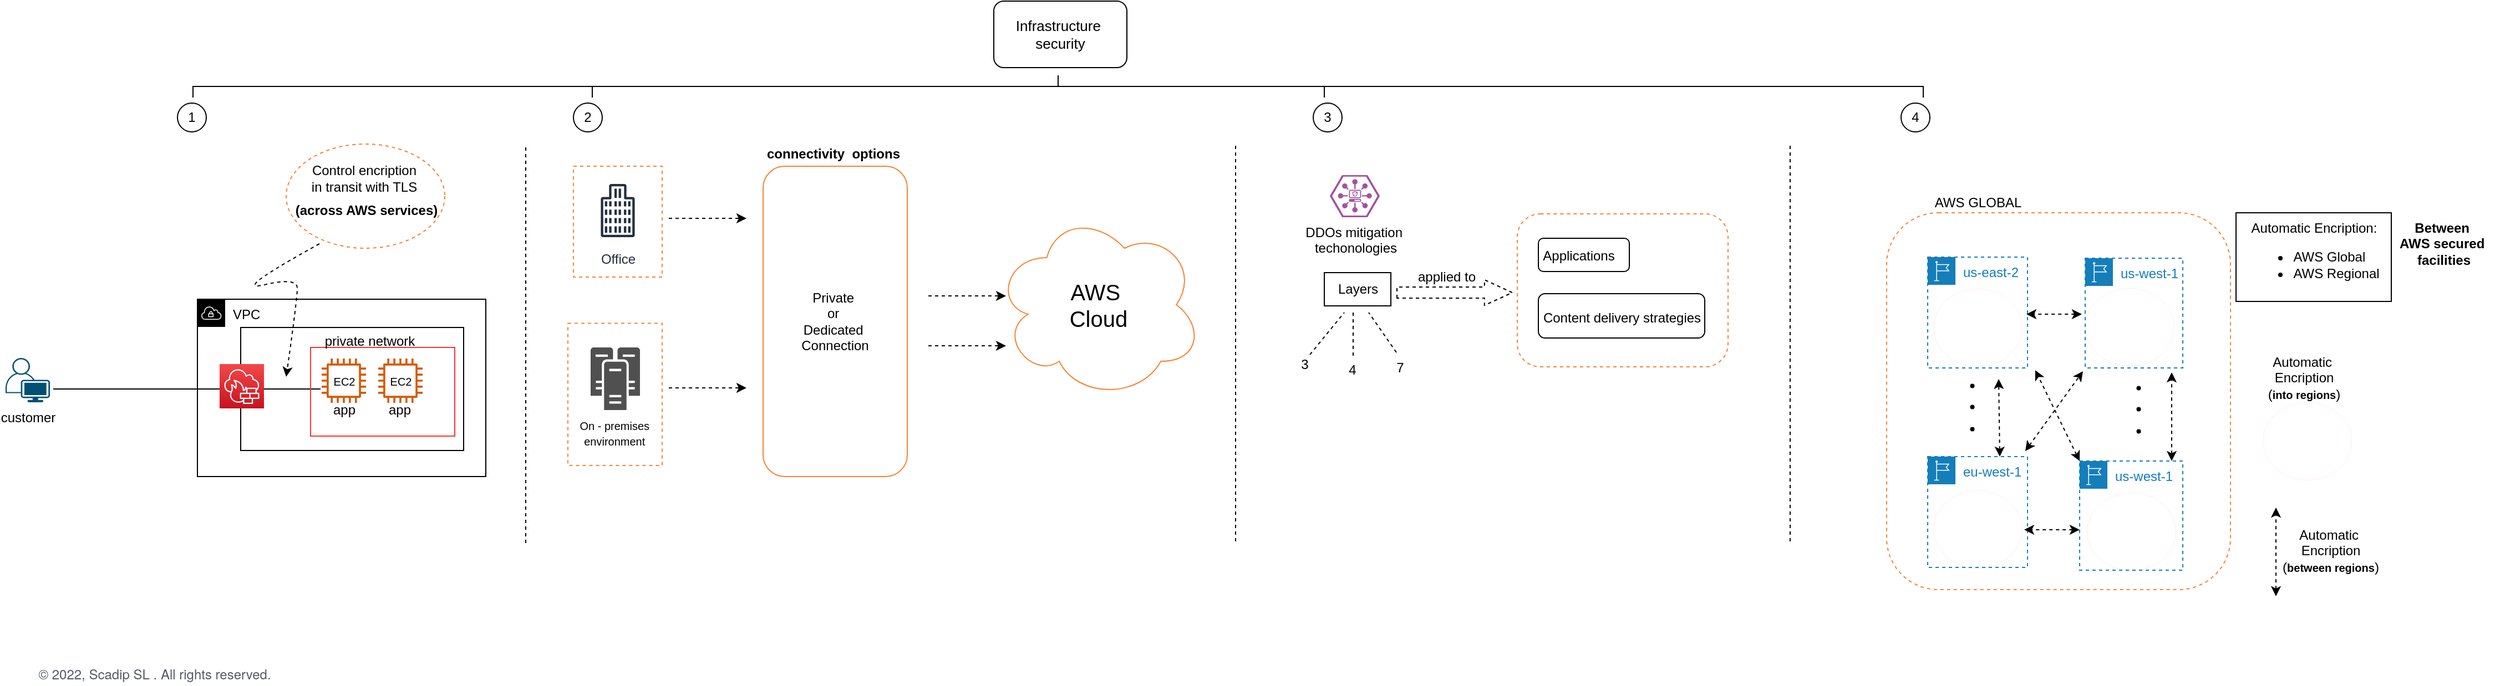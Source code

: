 <mxfile version="20.2.2" type="github">
  <diagram id="qvYg9TJNYh_p_2qdCzhL" name="Page-1">
    <mxGraphModel dx="10399" dy="2225" grid="1" gridSize="10" guides="1" tooltips="1" connect="1" arrows="1" fold="1" page="1" pageScale="1" pageWidth="2336" pageHeight="1654" math="0" shadow="0">
      <root>
        <mxCell id="0" />
        <mxCell id="1" parent="0" />
        <mxCell id="hk6j71dAJvdS6BKl5xrb-116" value="" style="ellipse;whiteSpace=wrap;html=1;dashed=1;fontSize=12;fontColor=#000000;strokeColor=#FF3333;strokeWidth=0;fillColor=none;gradientColor=none;" parent="1" vertex="1">
          <mxGeometry x="-7414" y="-1338" width="80" height="70" as="geometry" />
        </mxCell>
        <mxCell id="hk6j71dAJvdS6BKl5xrb-83" value="" style="rounded=1;whiteSpace=wrap;html=1;dashed=1;fontSize=12;fontColor=#000000;strokeColor=#F58534;fillColor=none;gradientColor=none;" parent="1" vertex="1">
          <mxGeometry x="-7593" y="-1406" width="310" height="340" as="geometry" />
        </mxCell>
        <mxCell id="hk6j71dAJvdS6BKl5xrb-41" value="" style="ellipse;whiteSpace=wrap;html=1;fontSize=12;fontColor=#000000;strokeColor=#F58534;fillColor=none;gradientColor=none;dashed=1;" parent="1" vertex="1">
          <mxGeometry x="-9036" y="-1468" width="143" height="94" as="geometry" />
        </mxCell>
        <mxCell id="hk6j71dAJvdS6BKl5xrb-33" value="" style="endArrow=none;html=1;rounded=0;fontSize=12;fontColor=#000000;entryX=0.171;entryY=-0.129;entryDx=0;entryDy=0;entryPerimeter=0;" parent="1" edge="1">
          <mxGeometry width="50" height="50" relative="1" as="geometry">
            <mxPoint x="-9246" y="-1247" as="sourcePoint" />
            <mxPoint x="-9005" y="-1247" as="targetPoint" />
          </mxGeometry>
        </mxCell>
        <mxCell id="hk6j71dAJvdS6BKl5xrb-3" value="Infrastructure&amp;nbsp;&lt;br style=&quot;font-size: 13px;&quot;&gt;security" style="rounded=1;whiteSpace=wrap;html=1;fontColor=#000000;strokeColor=#000000;fillColor=none;gradientColor=default;fontSize=13;" parent="1" vertex="1">
          <mxGeometry x="-8398" y="-1597" width="120" height="60" as="geometry" />
        </mxCell>
        <mxCell id="hk6j71dAJvdS6BKl5xrb-4" value="&lt;font color=&quot;#000000&quot;&gt;VPC&lt;/font&gt;" style="points=[[0,0],[0.25,0],[0.5,0],[0.75,0],[1,0],[1,0.25],[1,0.5],[1,0.75],[1,1],[0.75,1],[0.5,1],[0.25,1],[0,1],[0,0.75],[0,0.5],[0,0.25]];outlineConnect=0;gradientColor=none;html=1;whiteSpace=wrap;fontSize=12;fontStyle=0;container=1;pointerEvents=0;collapsible=0;recursiveResize=0;shape=mxgraph.aws4.group;grIcon=mxgraph.aws4.group_vpc;strokeColor=#000000;fillColor=none;verticalAlign=top;align=left;spacingLeft=30;fontColor=#AAB7B8;dashed=0;" parent="1" vertex="1">
          <mxGeometry x="-9116" y="-1328" width="260" height="160" as="geometry" />
        </mxCell>
        <mxCell id="hk6j71dAJvdS6BKl5xrb-15" value="" style="rounded=0;whiteSpace=wrap;html=1;fontSize=10;fontColor=#000000;strokeColor=#FF3333;fillColor=none;gradientColor=none;" parent="hk6j71dAJvdS6BKl5xrb-4" vertex="1">
          <mxGeometry x="102" y="43.5" width="130" height="80" as="geometry" />
        </mxCell>
        <mxCell id="hk6j71dAJvdS6BKl5xrb-6" value="" style="rounded=0;whiteSpace=wrap;html=1;fontSize=13;fontColor=#000000;strokeColor=#000000;fillColor=none;gradientColor=default;" parent="hk6j71dAJvdS6BKl5xrb-4" vertex="1">
          <mxGeometry x="39" y="25.5" width="201" height="111" as="geometry" />
        </mxCell>
        <mxCell id="hk6j71dAJvdS6BKl5xrb-5" value="" style="sketch=0;points=[[0,0,0],[0.25,0,0],[0.5,0,0],[0.75,0,0],[1,0,0],[0,1,0],[0.25,1,0],[0.5,1,0],[0.75,1,0],[1,1,0],[0,0.25,0],[0,0.5,0],[0,0.75,0],[1,0.25,0],[1,0.5,0],[1,0.75,0]];outlineConnect=0;fontColor=#232F3E;gradientColor=#F54749;gradientDirection=north;fillColor=#C7131F;strokeColor=#ffffff;dashed=0;verticalLabelPosition=bottom;verticalAlign=top;align=center;html=1;fontSize=12;fontStyle=0;aspect=fixed;shape=mxgraph.aws4.resourceIcon;resIcon=mxgraph.aws4.network_firewall;" parent="hk6j71dAJvdS6BKl5xrb-4" vertex="1">
          <mxGeometry x="20" y="58.5" width="40" height="40" as="geometry" />
        </mxCell>
        <mxCell id="hk6j71dAJvdS6BKl5xrb-14" value="" style="group" parent="hk6j71dAJvdS6BKl5xrb-4" vertex="1" connectable="0">
          <mxGeometry x="163" y="53.5" width="40" height="40" as="geometry" />
        </mxCell>
        <mxCell id="hk6j71dAJvdS6BKl5xrb-8" value="" style="sketch=0;outlineConnect=0;fontColor=#232F3E;gradientColor=none;fillColor=#D45B07;strokeColor=none;dashed=0;verticalLabelPosition=bottom;verticalAlign=top;align=center;html=1;fontSize=12;fontStyle=0;aspect=fixed;pointerEvents=1;shape=mxgraph.aws4.ec2_m1_mac_instance;" parent="hk6j71dAJvdS6BKl5xrb-14" vertex="1">
          <mxGeometry width="40" height="40" as="geometry" />
        </mxCell>
        <mxCell id="hk6j71dAJvdS6BKl5xrb-13" value="" style="rounded=0;whiteSpace=wrap;html=1;fontSize=12;fontColor=#000000;strokeColor=none;fillColor=#FFFFFF;gradientColor=none;" parent="hk6j71dAJvdS6BKl5xrb-14" vertex="1">
          <mxGeometry x="9" y="9" width="22" height="22" as="geometry" />
        </mxCell>
        <mxCell id="hk6j71dAJvdS6BKl5xrb-9" value="&lt;font style=&quot;font-size: 10px;&quot;&gt;EC2&lt;/font&gt;" style="text;html=1;align=center;verticalAlign=middle;resizable=0;points=[];autosize=1;strokeColor=none;fillColor=none;fontSize=12;fontColor=#000000;" parent="hk6j71dAJvdS6BKl5xrb-14" vertex="1">
          <mxGeometry y="5" width="40" height="30" as="geometry" />
        </mxCell>
        <mxCell id="hk6j71dAJvdS6BKl5xrb-18" value="" style="group" parent="hk6j71dAJvdS6BKl5xrb-4" vertex="1" connectable="0">
          <mxGeometry x="112" y="53.5" width="40" height="40" as="geometry" />
        </mxCell>
        <mxCell id="hk6j71dAJvdS6BKl5xrb-19" value="" style="sketch=0;outlineConnect=0;fontColor=#232F3E;gradientColor=none;fillColor=#D45B07;strokeColor=none;dashed=0;verticalLabelPosition=bottom;verticalAlign=top;align=center;html=1;fontSize=12;fontStyle=0;aspect=fixed;pointerEvents=1;shape=mxgraph.aws4.ec2_m1_mac_instance;" parent="hk6j71dAJvdS6BKl5xrb-18" vertex="1">
          <mxGeometry width="40" height="40" as="geometry" />
        </mxCell>
        <mxCell id="hk6j71dAJvdS6BKl5xrb-20" value="" style="rounded=0;whiteSpace=wrap;html=1;fontSize=12;fontColor=#000000;strokeColor=none;fillColor=#FFFFFF;gradientColor=none;" parent="hk6j71dAJvdS6BKl5xrb-18" vertex="1">
          <mxGeometry x="9" y="9" width="22" height="22" as="geometry" />
        </mxCell>
        <mxCell id="hk6j71dAJvdS6BKl5xrb-21" value="&lt;font style=&quot;font-size: 10px;&quot;&gt;EC2&lt;/font&gt;" style="text;html=1;align=center;verticalAlign=middle;resizable=0;points=[];autosize=1;strokeColor=none;fillColor=none;fontSize=12;fontColor=#000000;" parent="hk6j71dAJvdS6BKl5xrb-18" vertex="1">
          <mxGeometry y="5" width="40" height="30" as="geometry" />
        </mxCell>
        <mxCell id="hk6j71dAJvdS6BKl5xrb-22" value="app" style="text;html=1;align=center;verticalAlign=middle;resizable=0;points=[];autosize=1;strokeColor=none;fillColor=none;fontSize=12;fontColor=#000000;" parent="hk6j71dAJvdS6BKl5xrb-4" vertex="1">
          <mxGeometry x="162" y="84.5" width="40" height="30" as="geometry" />
        </mxCell>
        <mxCell id="hk6j71dAJvdS6BKl5xrb-23" value="app" style="text;html=1;align=center;verticalAlign=middle;resizable=0;points=[];autosize=1;strokeColor=none;fillColor=none;fontSize=12;fontColor=#000000;" parent="hk6j71dAJvdS6BKl5xrb-4" vertex="1">
          <mxGeometry x="112" y="84.5" width="40" height="30" as="geometry" />
        </mxCell>
        <mxCell id="hk6j71dAJvdS6BKl5xrb-16" value="&lt;font style=&quot;font-size: 12px;&quot;&gt;private network&lt;/font&gt;" style="text;html=1;align=center;verticalAlign=middle;resizable=0;points=[];autosize=1;strokeColor=none;fillColor=none;fontSize=10;fontColor=#000000;" parent="hk6j71dAJvdS6BKl5xrb-4" vertex="1">
          <mxGeometry x="105" y="22.5" width="100" height="30" as="geometry" />
        </mxCell>
        <mxCell id="hk6j71dAJvdS6BKl5xrb-24" value="customer" style="points=[[0.35,0,0],[0.98,0.51,0],[1,0.71,0],[0.67,1,0],[0,0.795,0],[0,0.65,0]];verticalLabelPosition=bottom;sketch=0;html=1;verticalAlign=top;aspect=fixed;align=center;pointerEvents=1;shape=mxgraph.cisco19.user;fillColor=#005073;strokeColor=none;fontSize=12;fontColor=#000000;" parent="1" vertex="1">
          <mxGeometry x="-9289" y="-1275" width="40" height="40" as="geometry" />
        </mxCell>
        <mxCell id="hk6j71dAJvdS6BKl5xrb-31" value="&lt;b&gt;(across AWS services)&lt;/b&gt;" style="text;html=1;align=center;verticalAlign=middle;resizable=0;points=[];autosize=1;strokeColor=none;fillColor=none;fontSize=12;fontColor=#000000;" parent="1" vertex="1">
          <mxGeometry x="-9039" y="-1423" width="150" height="30" as="geometry" />
        </mxCell>
        <mxCell id="hk6j71dAJvdS6BKl5xrb-32" value="Control encription &lt;br&gt;in transit with TLS" style="text;html=1;align=center;verticalAlign=middle;resizable=0;points=[];autosize=1;strokeColor=none;fillColor=none;fontSize=12;fontColor=#000000;" parent="1" vertex="1">
          <mxGeometry x="-9026" y="-1457" width="120" height="40" as="geometry" />
        </mxCell>
        <mxCell id="hk6j71dAJvdS6BKl5xrb-42" value="" style="curved=1;endArrow=classic;html=1;rounded=0;fontSize=12;fontColor=#000000;dashed=1;" parent="1" edge="1">
          <mxGeometry width="50" height="50" relative="1" as="geometry">
            <mxPoint x="-9006" y="-1378" as="sourcePoint" />
            <mxPoint x="-9036" y="-1258" as="targetPoint" />
            <Array as="points">
              <mxPoint x="-9086" y="-1334" />
              <mxPoint x="-9026" y="-1348" />
              <mxPoint x="-9026" y="-1328" />
            </Array>
          </mxGeometry>
        </mxCell>
        <mxCell id="hk6j71dAJvdS6BKl5xrb-43" value="Office" style="sketch=0;outlineConnect=0;fontColor=#232F3E;gradientColor=none;strokeColor=#232F3E;fillColor=none;dashed=0;verticalLabelPosition=bottom;verticalAlign=top;align=center;html=1;fontSize=12;fontStyle=0;aspect=fixed;shape=mxgraph.aws4.resourceIcon;resIcon=mxgraph.aws4.office_building;" parent="1" vertex="1">
          <mxGeometry x="-8767" y="-1438" width="60" height="60" as="geometry" />
        </mxCell>
        <mxCell id="hk6j71dAJvdS6BKl5xrb-44" value="&lt;font style=&quot;font-size: 10px;&quot;&gt;On - premises&amp;nbsp;&lt;br&gt;environment&amp;nbsp;&lt;/font&gt;" style="sketch=0;pointerEvents=1;shadow=0;dashed=0;html=1;strokeColor=none;fillColor=#505050;labelPosition=center;verticalLabelPosition=bottom;verticalAlign=top;outlineConnect=0;align=center;shape=mxgraph.office.servers.cluster_server;fontSize=12;fontColor=#000000;" parent="1" vertex="1">
          <mxGeometry x="-8761.5" y="-1284.5" width="44.5" height="56.5" as="geometry" />
        </mxCell>
        <mxCell id="hk6j71dAJvdS6BKl5xrb-45" value="" style="rounded=0;whiteSpace=wrap;html=1;dashed=1;fontSize=10;fontColor=#000000;strokeColor=#F58534;fillColor=none;gradientColor=none;" parent="1" vertex="1">
          <mxGeometry x="-8777" y="-1448" width="80" height="100" as="geometry" />
        </mxCell>
        <mxCell id="hk6j71dAJvdS6BKl5xrb-46" value="" style="rounded=0;whiteSpace=wrap;html=1;dashed=1;fontSize=10;fontColor=#000000;strokeColor=#F58534;fillColor=none;gradientColor=none;" parent="1" vertex="1">
          <mxGeometry x="-8782" y="-1306.25" width="85" height="128.25" as="geometry" />
        </mxCell>
        <mxCell id="hk6j71dAJvdS6BKl5xrb-47" value="" style="endArrow=classic;html=1;rounded=0;dashed=1;fontSize=10;fontColor=#000000;" parent="1" edge="1">
          <mxGeometry width="50" height="50" relative="1" as="geometry">
            <mxPoint x="-8691" y="-1401" as="sourcePoint" />
            <mxPoint x="-8621" y="-1401" as="targetPoint" />
          </mxGeometry>
        </mxCell>
        <mxCell id="hk6j71dAJvdS6BKl5xrb-48" value="" style="endArrow=classic;html=1;rounded=0;dashed=1;fontSize=10;fontColor=#000000;" parent="1" edge="1">
          <mxGeometry width="50" height="50" relative="1" as="geometry">
            <mxPoint x="-8691" y="-1248" as="sourcePoint" />
            <mxPoint x="-8621" y="-1248" as="targetPoint" />
          </mxGeometry>
        </mxCell>
        <mxCell id="hk6j71dAJvdS6BKl5xrb-49" value="&lt;font style=&quot;font-size: 12px;&quot;&gt;Private&amp;nbsp;&lt;br&gt;or&amp;nbsp;&lt;br&gt;Dedicated&amp;nbsp;&lt;br&gt;Connection&lt;/font&gt;" style="rounded=1;whiteSpace=wrap;html=1;fontSize=10;fontColor=#000000;strokeColor=#F58534;fillColor=none;gradientColor=none;align=center;" parent="1" vertex="1">
          <mxGeometry x="-8606" y="-1448" width="130" height="280" as="geometry" />
        </mxCell>
        <mxCell id="hk6j71dAJvdS6BKl5xrb-50" value="" style="endArrow=classic;html=1;rounded=0;dashed=1;fontSize=10;fontColor=#000000;" parent="1" edge="1">
          <mxGeometry width="50" height="50" relative="1" as="geometry">
            <mxPoint x="-8457" y="-1331" as="sourcePoint" />
            <mxPoint x="-8387" y="-1331" as="targetPoint" />
          </mxGeometry>
        </mxCell>
        <mxCell id="hk6j71dAJvdS6BKl5xrb-51" value="" style="endArrow=classic;html=1;rounded=0;dashed=1;fontSize=10;fontColor=#000000;" parent="1" edge="1">
          <mxGeometry width="50" height="50" relative="1" as="geometry">
            <mxPoint x="-8457" y="-1286" as="sourcePoint" />
            <mxPoint x="-8387" y="-1286" as="targetPoint" />
          </mxGeometry>
        </mxCell>
        <mxCell id="hk6j71dAJvdS6BKl5xrb-52" value="&lt;font style=&quot;font-size: 20px;&quot;&gt;AWS&amp;nbsp;&lt;br&gt;Cloud&lt;/font&gt;" style="ellipse;shape=cloud;whiteSpace=wrap;html=1;fontSize=12;fontColor=#000000;strokeColor=#F58534;fillColor=none;gradientColor=none;" parent="1" vertex="1">
          <mxGeometry x="-8397" y="-1408" width="187" height="170" as="geometry" />
        </mxCell>
        <mxCell id="hk6j71dAJvdS6BKl5xrb-56" value="DDOs mitigation&amp;nbsp;&lt;br&gt;techonologies" style="verticalLabelPosition=bottom;sketch=0;html=1;fillColor=#A153A0;strokeColor=#ffffff;verticalAlign=top;align=center;points=[[0,0.5,0],[0.125,0.25,0],[0.25,0,0],[0.5,0,0],[0.75,0,0],[0.875,0.25,0],[1,0.5,0],[0.875,0.75,0],[0.75,1,0],[0.5,1,0],[0.125,0.75,0]];pointerEvents=1;shape=mxgraph.cisco_safe.compositeIcon;bgIcon=mxgraph.cisco_safe.design.blank_device;resIcon=mxgraph.cisco_safe.design.ddos_protection_2;fontSize=12;fontColor=#000000;" parent="1" vertex="1">
          <mxGeometry x="-8095" y="-1440" width="45" height="38" as="geometry" />
        </mxCell>
        <mxCell id="hk6j71dAJvdS6BKl5xrb-65" value="Layers" style="text;html=1;align=center;verticalAlign=middle;resizable=0;points=[];autosize=1;strokeColor=default;fillColor=none;fontSize=12;fontColor=#000000;" parent="1" vertex="1">
          <mxGeometry x="-8100" y="-1352" width="60" height="30" as="geometry" />
        </mxCell>
        <mxCell id="hk6j71dAJvdS6BKl5xrb-66" value="" style="endArrow=none;html=1;rounded=0;dashed=1;fontSize=12;fontColor=#000000;" parent="1" edge="1">
          <mxGeometry width="50" height="50" relative="1" as="geometry">
            <mxPoint x="-8113" y="-1278" as="sourcePoint" />
            <mxPoint x="-8082" y="-1316" as="targetPoint" />
          </mxGeometry>
        </mxCell>
        <mxCell id="hk6j71dAJvdS6BKl5xrb-70" value="" style="endArrow=none;html=1;rounded=0;dashed=1;fontSize=12;fontColor=#000000;" parent="1" edge="1">
          <mxGeometry width="50" height="50" relative="1" as="geometry">
            <mxPoint x="-8074" y="-1277" as="sourcePoint" />
            <mxPoint x="-8074" y="-1317" as="targetPoint" />
          </mxGeometry>
        </mxCell>
        <mxCell id="hk6j71dAJvdS6BKl5xrb-71" value="" style="endArrow=none;html=1;rounded=0;dashed=1;fontSize=12;fontColor=#000000;" parent="1" edge="1">
          <mxGeometry width="50" height="50" relative="1" as="geometry">
            <mxPoint x="-8035" y="-1280" as="sourcePoint" />
            <mxPoint x="-8060" y="-1316" as="targetPoint" />
          </mxGeometry>
        </mxCell>
        <mxCell id="hk6j71dAJvdS6BKl5xrb-72" value="3" style="text;html=1;align=center;verticalAlign=middle;resizable=0;points=[];autosize=1;strokeColor=none;fillColor=none;fontSize=12;fontColor=#000000;" parent="1" vertex="1">
          <mxGeometry x="-8133" y="-1284" width="30" height="30" as="geometry" />
        </mxCell>
        <mxCell id="hk6j71dAJvdS6BKl5xrb-73" value="4" style="text;html=1;align=center;verticalAlign=middle;resizable=0;points=[];autosize=1;strokeColor=none;fillColor=none;fontSize=12;fontColor=#000000;" parent="1" vertex="1">
          <mxGeometry x="-8090" y="-1279" width="30" height="30" as="geometry" />
        </mxCell>
        <mxCell id="hk6j71dAJvdS6BKl5xrb-74" value="7" style="text;html=1;align=center;verticalAlign=middle;resizable=0;points=[];autosize=1;strokeColor=none;fillColor=none;fontSize=12;fontColor=#000000;" parent="1" vertex="1">
          <mxGeometry x="-8047" y="-1281" width="30" height="30" as="geometry" />
        </mxCell>
        <mxCell id="hk6j71dAJvdS6BKl5xrb-75" value="" style="shape=flexArrow;endArrow=classic;html=1;rounded=0;dashed=1;fontSize=12;fontColor=#000000;endWidth=12;endSize=8.03;" parent="1" edge="1">
          <mxGeometry width="50" height="50" relative="1" as="geometry">
            <mxPoint x="-8035" y="-1334" as="sourcePoint" />
            <mxPoint x="-7930" y="-1334" as="targetPoint" />
          </mxGeometry>
        </mxCell>
        <mxCell id="hk6j71dAJvdS6BKl5xrb-76" value="applied to" style="text;html=1;align=center;verticalAlign=middle;resizable=0;points=[];autosize=1;strokeColor=none;fillColor=none;fontSize=12;fontColor=#000000;" parent="1" vertex="1">
          <mxGeometry x="-8030" y="-1363" width="80" height="30" as="geometry" />
        </mxCell>
        <mxCell id="hk6j71dAJvdS6BKl5xrb-77" value="Applications" style="text;html=1;align=center;verticalAlign=middle;resizable=0;points=[];autosize=1;strokeColor=none;fillColor=none;fontSize=12;fontColor=#000000;" parent="1" vertex="1">
          <mxGeometry x="-7916" y="-1382" width="90" height="30" as="geometry" />
        </mxCell>
        <mxCell id="hk6j71dAJvdS6BKl5xrb-78" value="Content delivery strategies" style="text;html=1;align=center;verticalAlign=middle;resizable=0;points=[];autosize=1;strokeColor=none;fillColor=none;fontSize=12;fontColor=#000000;" parent="1" vertex="1">
          <mxGeometry x="-7917" y="-1326" width="170" height="30" as="geometry" />
        </mxCell>
        <mxCell id="hk6j71dAJvdS6BKl5xrb-79" value="" style="rounded=1;whiteSpace=wrap;html=1;fontSize=12;fontColor=#000000;strokeColor=default;fillColor=none;gradientColor=none;" parent="1" vertex="1">
          <mxGeometry x="-7907" y="-1333" width="150" height="40" as="geometry" />
        </mxCell>
        <mxCell id="hk6j71dAJvdS6BKl5xrb-80" value="" style="rounded=1;whiteSpace=wrap;html=1;fontSize=12;fontColor=#000000;strokeColor=default;fillColor=none;gradientColor=none;" parent="1" vertex="1">
          <mxGeometry x="-7907" y="-1383" width="82" height="30" as="geometry" />
        </mxCell>
        <mxCell id="hk6j71dAJvdS6BKl5xrb-81" value="" style="rounded=1;whiteSpace=wrap;html=1;fontSize=12;fontColor=#000000;strokeColor=#F58534;fillColor=none;gradientColor=none;dashed=1;" parent="1" vertex="1">
          <mxGeometry x="-7926" y="-1405" width="190" height="138" as="geometry" />
        </mxCell>
        <mxCell id="hk6j71dAJvdS6BKl5xrb-84" value="&lt;b&gt;connectivity&amp;nbsp; options&lt;/b&gt;" style="text;html=1;align=center;verticalAlign=middle;resizable=0;points=[];autosize=1;strokeColor=none;fillColor=none;fontSize=12;fontColor=#000000;" parent="1" vertex="1">
          <mxGeometry x="-8613" y="-1474" width="140" height="30" as="geometry" />
        </mxCell>
        <mxCell id="hk6j71dAJvdS6BKl5xrb-85" value="AWS GLOBAL" style="text;html=1;align=center;verticalAlign=middle;resizable=0;points=[];autosize=1;strokeColor=none;fillColor=none;fontSize=12;fontColor=#000000;" parent="1" vertex="1">
          <mxGeometry x="-7561" y="-1430" width="100" height="30" as="geometry" />
        </mxCell>
        <mxCell id="hk6j71dAJvdS6BKl5xrb-86" value="us-east-2" style="points=[[0,0],[0.25,0],[0.5,0],[0.75,0],[1,0],[1,0.25],[1,0.5],[1,0.75],[1,1],[0.75,1],[0.5,1],[0.25,1],[0,1],[0,0.75],[0,0.5],[0,0.25]];outlineConnect=0;gradientColor=none;html=1;whiteSpace=wrap;fontSize=12;fontStyle=0;container=1;pointerEvents=0;collapsible=0;recursiveResize=0;shape=mxgraph.aws4.group;grIcon=mxgraph.aws4.group_region;strokeColor=#147EBA;fillColor=none;verticalAlign=top;align=left;spacingLeft=30;fontColor=#147EBA;dashed=1;" parent="1" vertex="1">
          <mxGeometry x="-7556" y="-1366" width="90" height="100" as="geometry" />
        </mxCell>
        <mxCell id="hk6j71dAJvdS6BKl5xrb-117" value="" style="ellipse;whiteSpace=wrap;html=1;dashed=1;fontSize=12;fontColor=#000000;strokeColor=#FF3333;strokeWidth=0;fillColor=none;gradientColor=none;" parent="hk6j71dAJvdS6BKl5xrb-86" vertex="1">
          <mxGeometry x="5" y="28.5" width="80" height="70" as="geometry" />
        </mxCell>
        <mxCell id="hk6j71dAJvdS6BKl5xrb-87" value="us-west-1" style="points=[[0,0],[0.25,0],[0.5,0],[0.75,0],[1,0],[1,0.25],[1,0.5],[1,0.75],[1,1],[0.75,1],[0.5,1],[0.25,1],[0,1],[0,0.75],[0,0.5],[0,0.25]];outlineConnect=0;gradientColor=none;html=1;whiteSpace=wrap;fontSize=12;fontStyle=0;container=1;pointerEvents=0;collapsible=0;recursiveResize=0;shape=mxgraph.aws4.group;grIcon=mxgraph.aws4.group_region;strokeColor=#147EBA;fillColor=none;verticalAlign=top;align=left;spacingLeft=30;fontColor=#147EBA;dashed=1;" parent="1" vertex="1">
          <mxGeometry x="-7414" y="-1365" width="88" height="99" as="geometry" />
        </mxCell>
        <mxCell id="hk6j71dAJvdS6BKl5xrb-88" value="eu-west-1" style="points=[[0,0],[0.25,0],[0.5,0],[0.75,0],[1,0],[1,0.25],[1,0.5],[1,0.75],[1,1],[0.75,1],[0.5,1],[0.25,1],[0,1],[0,0.75],[0,0.5],[0,0.25]];outlineConnect=0;gradientColor=none;html=1;whiteSpace=wrap;fontSize=12;fontStyle=0;container=1;pointerEvents=0;collapsible=0;recursiveResize=0;shape=mxgraph.aws4.group;grIcon=mxgraph.aws4.group_region;strokeColor=#147EBA;fillColor=none;verticalAlign=top;align=left;spacingLeft=30;fontColor=#147EBA;dashed=1;" parent="1" vertex="1">
          <mxGeometry x="-7556" y="-1186" width="90" height="100" as="geometry" />
        </mxCell>
        <mxCell id="hk6j71dAJvdS6BKl5xrb-89" value="us-west-1" style="points=[[0,0],[0.25,0],[0.5,0],[0.75,0],[1,0],[1,0.25],[1,0.5],[1,0.75],[1,1],[0.75,1],[0.5,1],[0.25,1],[0,1],[0,0.75],[0,0.5],[0,0.25]];outlineConnect=0;gradientColor=none;html=1;whiteSpace=wrap;fontSize=12;fontStyle=0;container=1;pointerEvents=0;collapsible=0;recursiveResize=0;shape=mxgraph.aws4.group;grIcon=mxgraph.aws4.group_region;strokeColor=#147EBA;fillColor=none;verticalAlign=top;align=left;spacingLeft=30;fontColor=#147EBA;dashed=1;" parent="1" vertex="1">
          <mxGeometry x="-7419" y="-1182" width="93" height="98.5" as="geometry" />
        </mxCell>
        <mxCell id="hk6j71dAJvdS6BKl5xrb-105" value="" style="shape=image;html=1;verticalAlign=top;verticalLabelPosition=bottom;labelBackgroundColor=#ffffff;imageAspect=0;aspect=fixed;image=https://cdn4.iconfinder.com/data/icons/essential-app-1/16/share-link-connection-network-128.png;dashed=1;fontSize=12;fontColor=#000000;strokeColor=#000000;strokeWidth=0;fillColor=none;gradientColor=none;" parent="hk6j71dAJvdS6BKl5xrb-89" vertex="1">
          <mxGeometry x="22" y="37" width="19" height="19" as="geometry" />
        </mxCell>
        <mxCell id="hk6j71dAJvdS6BKl5xrb-106" value="" style="shape=image;html=1;verticalAlign=top;verticalLabelPosition=bottom;labelBackgroundColor=#ffffff;imageAspect=0;aspect=fixed;image=https://cdn4.iconfinder.com/data/icons/essential-app-1/16/share-link-connection-network-128.png;dashed=1;fontSize=12;fontColor=#000000;strokeColor=#000000;strokeWidth=0;fillColor=none;gradientColor=none;" parent="hk6j71dAJvdS6BKl5xrb-89" vertex="1">
          <mxGeometry x="57" y="54" width="19" height="19" as="geometry" />
        </mxCell>
        <mxCell id="hk6j71dAJvdS6BKl5xrb-107" value="" style="shape=image;html=1;verticalAlign=top;verticalLabelPosition=bottom;labelBackgroundColor=#ffffff;imageAspect=0;aspect=fixed;image=https://cdn4.iconfinder.com/data/icons/essential-app-1/16/share-link-connection-network-128.png;dashed=1;fontSize=12;fontColor=#000000;strokeColor=#000000;strokeWidth=0;fillColor=none;gradientColor=none;" parent="hk6j71dAJvdS6BKl5xrb-89" vertex="1">
          <mxGeometry x="24" y="69" width="19" height="19" as="geometry" />
        </mxCell>
        <mxCell id="hk6j71dAJvdS6BKl5xrb-115" value="" style="ellipse;whiteSpace=wrap;html=1;dashed=1;fontSize=12;fontColor=#000000;strokeColor=#FF3333;strokeWidth=0;fillColor=none;gradientColor=none;" parent="hk6j71dAJvdS6BKl5xrb-89" vertex="1">
          <mxGeometry x="6.5" y="28.5" width="80" height="70" as="geometry" />
        </mxCell>
        <mxCell id="hk6j71dAJvdS6BKl5xrb-90" value="" style="shape=waypoint;sketch=0;fillStyle=solid;size=6;pointerEvents=1;points=[];fillColor=none;resizable=0;rotatable=0;perimeter=centerPerimeter;snapToPoint=1;dashed=1;fontSize=12;fontColor=#000000;strokeColor=#000000;strokeWidth=0;" parent="1" vertex="1">
          <mxGeometry x="-7536" y="-1270" width="40" height="40" as="geometry" />
        </mxCell>
        <mxCell id="hk6j71dAJvdS6BKl5xrb-91" value="" style="shape=waypoint;sketch=0;fillStyle=solid;size=6;pointerEvents=1;points=[];fillColor=none;resizable=0;rotatable=0;perimeter=centerPerimeter;snapToPoint=1;dashed=1;fontSize=12;fontColor=#000000;strokeColor=#000000;strokeWidth=0;" parent="1" vertex="1">
          <mxGeometry x="-7536" y="-1231" width="40" height="40" as="geometry" />
        </mxCell>
        <mxCell id="hk6j71dAJvdS6BKl5xrb-92" value="" style="shape=waypoint;sketch=0;fillStyle=solid;size=6;pointerEvents=1;points=[];fillColor=none;resizable=0;rotatable=0;perimeter=centerPerimeter;snapToPoint=1;dashed=1;fontSize=12;fontColor=#000000;strokeColor=#000000;strokeWidth=0;" parent="1" vertex="1">
          <mxGeometry x="-7536" y="-1251" width="40" height="40" as="geometry" />
        </mxCell>
        <mxCell id="hk6j71dAJvdS6BKl5xrb-93" value="" style="shape=waypoint;sketch=0;fillStyle=solid;size=6;pointerEvents=1;points=[];fillColor=none;resizable=0;rotatable=0;perimeter=centerPerimeter;snapToPoint=1;dashed=1;fontSize=12;fontColor=#000000;strokeColor=#000000;strokeWidth=0;" parent="1" vertex="1">
          <mxGeometry x="-7386" y="-1268" width="40" height="40" as="geometry" />
        </mxCell>
        <mxCell id="hk6j71dAJvdS6BKl5xrb-94" value="" style="shape=waypoint;sketch=0;fillStyle=solid;size=6;pointerEvents=1;points=[];fillColor=none;resizable=0;rotatable=0;perimeter=centerPerimeter;snapToPoint=1;dashed=1;fontSize=12;fontColor=#000000;strokeColor=#000000;strokeWidth=0;" parent="1" vertex="1">
          <mxGeometry x="-7386" y="-1229" width="40" height="40" as="geometry" />
        </mxCell>
        <mxCell id="hk6j71dAJvdS6BKl5xrb-95" value="" style="shape=waypoint;sketch=0;fillStyle=solid;size=6;pointerEvents=1;points=[];fillColor=none;resizable=0;rotatable=0;perimeter=centerPerimeter;snapToPoint=1;dashed=1;fontSize=12;fontColor=#000000;strokeColor=#000000;strokeWidth=0;" parent="1" vertex="1">
          <mxGeometry x="-7386" y="-1249" width="40" height="40" as="geometry" />
        </mxCell>
        <mxCell id="hk6j71dAJvdS6BKl5xrb-96" value="" style="shape=image;html=1;verticalAlign=top;verticalLabelPosition=bottom;labelBackgroundColor=#ffffff;imageAspect=0;aspect=fixed;image=https://cdn4.iconfinder.com/data/icons/essential-app-1/16/share-link-connection-network-128.png;dashed=1;fontSize=12;fontColor=#000000;strokeColor=#000000;strokeWidth=0;fillColor=none;gradientColor=none;" parent="1" vertex="1">
          <mxGeometry x="-7536" y="-1331.5" width="19" height="19" as="geometry" />
        </mxCell>
        <mxCell id="hk6j71dAJvdS6BKl5xrb-97" value="" style="shape=image;html=1;verticalAlign=top;verticalLabelPosition=bottom;labelBackgroundColor=#ffffff;imageAspect=0;aspect=fixed;image=https://cdn4.iconfinder.com/data/icons/essential-app-1/16/share-link-connection-network-128.png;dashed=1;fontSize=12;fontColor=#000000;strokeColor=#000000;strokeWidth=0;fillColor=none;gradientColor=none;" parent="1" vertex="1">
          <mxGeometry x="-7501" y="-1314.5" width="19" height="19" as="geometry" />
        </mxCell>
        <mxCell id="hk6j71dAJvdS6BKl5xrb-98" value="" style="shape=image;html=1;verticalAlign=top;verticalLabelPosition=bottom;labelBackgroundColor=#ffffff;imageAspect=0;aspect=fixed;image=https://cdn4.iconfinder.com/data/icons/essential-app-1/16/share-link-connection-network-128.png;dashed=1;fontSize=12;fontColor=#000000;strokeColor=#000000;strokeWidth=0;fillColor=none;gradientColor=none;" parent="1" vertex="1">
          <mxGeometry x="-7534" y="-1299.5" width="19" height="19" as="geometry" />
        </mxCell>
        <mxCell id="hk6j71dAJvdS6BKl5xrb-99" value="" style="shape=image;html=1;verticalAlign=top;verticalLabelPosition=bottom;labelBackgroundColor=#ffffff;imageAspect=0;aspect=fixed;image=https://cdn4.iconfinder.com/data/icons/essential-app-1/16/share-link-connection-network-128.png;dashed=1;fontSize=12;fontColor=#000000;strokeColor=#000000;strokeWidth=0;fillColor=none;gradientColor=none;" parent="1" vertex="1">
          <mxGeometry x="-7400" y="-1331.5" width="19" height="19" as="geometry" />
        </mxCell>
        <mxCell id="hk6j71dAJvdS6BKl5xrb-100" value="" style="shape=image;html=1;verticalAlign=top;verticalLabelPosition=bottom;labelBackgroundColor=#ffffff;imageAspect=0;aspect=fixed;image=https://cdn4.iconfinder.com/data/icons/essential-app-1/16/share-link-connection-network-128.png;dashed=1;fontSize=12;fontColor=#000000;strokeColor=#000000;strokeWidth=0;fillColor=none;gradientColor=none;" parent="1" vertex="1">
          <mxGeometry x="-7365" y="-1314.5" width="19" height="19" as="geometry" />
        </mxCell>
        <mxCell id="hk6j71dAJvdS6BKl5xrb-101" value="" style="shape=image;html=1;verticalAlign=top;verticalLabelPosition=bottom;labelBackgroundColor=#ffffff;imageAspect=0;aspect=fixed;image=https://cdn4.iconfinder.com/data/icons/essential-app-1/16/share-link-connection-network-128.png;dashed=1;fontSize=12;fontColor=#000000;strokeColor=#000000;strokeWidth=0;fillColor=none;gradientColor=none;" parent="1" vertex="1">
          <mxGeometry x="-7398" y="-1299.5" width="19" height="19" as="geometry" />
        </mxCell>
        <mxCell id="hk6j71dAJvdS6BKl5xrb-102" value="" style="shape=image;html=1;verticalAlign=top;verticalLabelPosition=bottom;labelBackgroundColor=#ffffff;imageAspect=0;aspect=fixed;image=https://cdn4.iconfinder.com/data/icons/essential-app-1/16/share-link-connection-network-128.png;dashed=1;fontSize=12;fontColor=#000000;strokeColor=#000000;strokeWidth=0;fillColor=none;gradientColor=none;" parent="1" vertex="1">
          <mxGeometry x="-7534" y="-1146" width="19" height="19" as="geometry" />
        </mxCell>
        <mxCell id="hk6j71dAJvdS6BKl5xrb-103" value="" style="shape=image;html=1;verticalAlign=top;verticalLabelPosition=bottom;labelBackgroundColor=#ffffff;imageAspect=0;aspect=fixed;image=https://cdn4.iconfinder.com/data/icons/essential-app-1/16/share-link-connection-network-128.png;dashed=1;fontSize=12;fontColor=#000000;strokeColor=#000000;strokeWidth=0;fillColor=none;gradientColor=none;" parent="1" vertex="1">
          <mxGeometry x="-7499" y="-1129" width="19" height="19" as="geometry" />
        </mxCell>
        <mxCell id="hk6j71dAJvdS6BKl5xrb-104" value="" style="shape=image;html=1;verticalAlign=top;verticalLabelPosition=bottom;labelBackgroundColor=#ffffff;imageAspect=0;aspect=fixed;image=https://cdn4.iconfinder.com/data/icons/essential-app-1/16/share-link-connection-network-128.png;dashed=1;fontSize=12;fontColor=#000000;strokeColor=#000000;strokeWidth=0;fillColor=none;gradientColor=none;" parent="1" vertex="1">
          <mxGeometry x="-7532" y="-1114" width="19" height="19" as="geometry" />
        </mxCell>
        <mxCell id="hk6j71dAJvdS6BKl5xrb-108" value="" style="endArrow=classic;startArrow=classic;html=1;rounded=0;dashed=1;fontSize=12;fontColor=#000000;" parent="1" edge="1">
          <mxGeometry width="50" height="50" relative="1" as="geometry">
            <mxPoint x="-7468" y="-1191" as="sourcePoint" />
            <mxPoint x="-7416" y="-1263" as="targetPoint" />
          </mxGeometry>
        </mxCell>
        <mxCell id="hk6j71dAJvdS6BKl5xrb-109" value="" style="endArrow=classic;startArrow=classic;html=1;rounded=0;dashed=1;fontSize=12;fontColor=#000000;" parent="1" edge="1">
          <mxGeometry width="50" height="50" relative="1" as="geometry">
            <mxPoint x="-7419" y="-1182" as="sourcePoint" />
            <mxPoint x="-7459" y="-1264" as="targetPoint" />
          </mxGeometry>
        </mxCell>
        <mxCell id="hk6j71dAJvdS6BKl5xrb-110" value="" style="endArrow=classic;startArrow=classic;html=1;rounded=0;dashed=1;fontSize=12;fontColor=#000000;" parent="1" edge="1">
          <mxGeometry width="50" height="50" relative="1" as="geometry">
            <mxPoint x="-7491" y="-1186" as="sourcePoint" />
            <mxPoint x="-7492" y="-1256" as="targetPoint" />
          </mxGeometry>
        </mxCell>
        <mxCell id="hk6j71dAJvdS6BKl5xrb-111" value="" style="endArrow=classic;startArrow=classic;html=1;rounded=0;dashed=1;fontSize=12;fontColor=#000000;" parent="1" edge="1">
          <mxGeometry width="50" height="50" relative="1" as="geometry">
            <mxPoint x="-7336" y="-1182" as="sourcePoint" />
            <mxPoint x="-7336" y="-1262" as="targetPoint" />
          </mxGeometry>
        </mxCell>
        <mxCell id="hk6j71dAJvdS6BKl5xrb-112" value="" style="endArrow=classic;startArrow=classic;html=1;rounded=0;dashed=1;fontSize=12;fontColor=#000000;" parent="1" edge="1">
          <mxGeometry width="50" height="50" relative="1" as="geometry">
            <mxPoint x="-7417" y="-1314.5" as="sourcePoint" />
            <mxPoint x="-7467" y="-1314.5" as="targetPoint" />
          </mxGeometry>
        </mxCell>
        <mxCell id="hk6j71dAJvdS6BKl5xrb-113" value="" style="endArrow=classic;startArrow=classic;html=1;rounded=0;dashed=1;fontSize=12;fontColor=#000000;" parent="1" edge="1">
          <mxGeometry width="50" height="50" relative="1" as="geometry">
            <mxPoint x="-7419" y="-1120" as="sourcePoint" />
            <mxPoint x="-7469" y="-1120" as="targetPoint" />
          </mxGeometry>
        </mxCell>
        <mxCell id="hk6j71dAJvdS6BKl5xrb-114" value="" style="ellipse;whiteSpace=wrap;html=1;dashed=1;fontSize=12;fontColor=#000000;strokeColor=#FF3333;strokeWidth=0;fillColor=none;gradientColor=none;" parent="1" vertex="1">
          <mxGeometry x="-7551" y="-1155.5" width="80" height="70" as="geometry" />
        </mxCell>
        <mxCell id="hk6j71dAJvdS6BKl5xrb-118" value="" style="ellipse;whiteSpace=wrap;html=1;dashed=1;fontSize=12;fontColor=#000000;strokeColor=#FF3333;strokeWidth=0;fillColor=none;gradientColor=none;" parent="1" vertex="1">
          <mxGeometry x="-7254" y="-1235" width="80" height="70" as="geometry" />
        </mxCell>
        <mxCell id="hk6j71dAJvdS6BKl5xrb-119" value="" style="shape=image;html=1;verticalAlign=top;verticalLabelPosition=bottom;labelBackgroundColor=#ffffff;imageAspect=0;aspect=fixed;image=https://cdn4.iconfinder.com/data/icons/essential-app-1/16/share-link-connection-network-128.png;dashed=1;fontSize=12;fontColor=#000000;strokeColor=#000000;strokeWidth=0;fillColor=none;gradientColor=none;" parent="1" vertex="1">
          <mxGeometry x="-7240" y="-1228.5" width="19" height="19" as="geometry" />
        </mxCell>
        <mxCell id="hk6j71dAJvdS6BKl5xrb-120" value="" style="shape=image;html=1;verticalAlign=top;verticalLabelPosition=bottom;labelBackgroundColor=#ffffff;imageAspect=0;aspect=fixed;image=https://cdn4.iconfinder.com/data/icons/essential-app-1/16/share-link-connection-network-128.png;dashed=1;fontSize=12;fontColor=#000000;strokeColor=#000000;strokeWidth=0;fillColor=none;gradientColor=none;" parent="1" vertex="1">
          <mxGeometry x="-7205" y="-1211.5" width="19" height="19" as="geometry" />
        </mxCell>
        <mxCell id="hk6j71dAJvdS6BKl5xrb-121" value="" style="shape=image;html=1;verticalAlign=top;verticalLabelPosition=bottom;labelBackgroundColor=#ffffff;imageAspect=0;aspect=fixed;image=https://cdn4.iconfinder.com/data/icons/essential-app-1/16/share-link-connection-network-128.png;dashed=1;fontSize=12;fontColor=#000000;strokeColor=#000000;strokeWidth=0;fillColor=none;gradientColor=none;" parent="1" vertex="1">
          <mxGeometry x="-7238" y="-1196.5" width="19" height="19" as="geometry" />
        </mxCell>
        <mxCell id="hk6j71dAJvdS6BKl5xrb-122" value="Automatic&amp;nbsp;&lt;br&gt;Encription&lt;br&gt;(&lt;b&gt;&lt;font style=&quot;font-size: 10px;&quot;&gt;into regions&lt;/font&gt;&lt;/b&gt;)" style="text;html=1;align=center;verticalAlign=middle;resizable=0;points=[];autosize=1;strokeColor=none;fillColor=none;fontSize=12;fontColor=#000000;" parent="1" vertex="1">
          <mxGeometry x="-7262" y="-1287" width="90" height="60" as="geometry" />
        </mxCell>
        <mxCell id="hk6j71dAJvdS6BKl5xrb-123" value="" style="endArrow=classic;startArrow=classic;html=1;rounded=0;dashed=1;fontSize=12;fontColor=#000000;" parent="1" edge="1">
          <mxGeometry width="50" height="50" relative="1" as="geometry">
            <mxPoint x="-7242" y="-1060" as="sourcePoint" />
            <mxPoint x="-7242" y="-1140" as="targetPoint" />
          </mxGeometry>
        </mxCell>
        <mxCell id="hk6j71dAJvdS6BKl5xrb-124" value="Automatic&amp;nbsp;&lt;br&gt;Encription&lt;br&gt;(&lt;b&gt;&lt;font style=&quot;font-size: 10px;&quot;&gt;between regions&lt;/font&gt;&lt;/b&gt;)" style="text;html=1;align=center;verticalAlign=middle;resizable=0;points=[];autosize=1;strokeColor=none;fillColor=none;fontSize=12;fontColor=#000000;" parent="1" vertex="1">
          <mxGeometry x="-7248" y="-1131" width="110" height="60" as="geometry" />
        </mxCell>
        <mxCell id="hk6j71dAJvdS6BKl5xrb-125" value="Automatic Encription:&lt;br&gt;&lt;ul&gt;&lt;li style=&quot;text-align: left;&quot;&gt;AWS Global&lt;/li&gt;&lt;li style=&quot;text-align: left;&quot;&gt;AWS Regional&lt;/li&gt;&lt;/ul&gt;" style="text;html=1;align=center;verticalAlign=middle;resizable=0;points=[];autosize=1;strokeColor=default;fillColor=none;fontSize=12;fontColor=#000000;" parent="1" vertex="1">
          <mxGeometry x="-7278" y="-1406" width="140" height="80" as="geometry" />
        </mxCell>
        <mxCell id="hk6j71dAJvdS6BKl5xrb-126" value="&lt;b&gt;Between&amp;nbsp;&lt;br&gt;AWS secured&amp;nbsp;&lt;br&gt;facilities&lt;/b&gt;" style="text;html=1;align=center;verticalAlign=middle;resizable=0;points=[];autosize=1;strokeColor=none;fillColor=none;fontSize=12;fontColor=#000000;" parent="1" vertex="1">
          <mxGeometry x="-7141" y="-1408" width="100" height="60" as="geometry" />
        </mxCell>
        <mxCell id="hk6j71dAJvdS6BKl5xrb-127" value="&lt;span style=&quot;color: rgb(84, 91, 100); font-family: &amp;quot;Amazon Ember&amp;quot;, &amp;quot;Helvetica Neue&amp;quot;, Roboto, Arial, sans-serif; text-align: start; background-color: rgb(255, 255, 255);&quot;&gt;© 2022, Scadip SL&amp;nbsp;&lt;/span&gt;&lt;span style=&quot;color: rgb(84, 91, 100); font-family: &amp;quot;Amazon Ember&amp;quot;, &amp;quot;Helvetica Neue&amp;quot;, Roboto, Arial, sans-serif; text-align: start; background-color: rgb(255, 255, 255);&quot;&gt;. All rights reserved.&lt;/span&gt;" style="text;html=1;align=center;verticalAlign=middle;resizable=0;points=[];autosize=1;strokeColor=none;fillColor=none;fontSize=12;" parent="1" vertex="1">
          <mxGeometry x="-9270" y="-1000" width="230" height="20" as="geometry" />
        </mxCell>
        <mxCell id="DgMQCU2doDKnBgrQL0Xc-1" value="1" style="ellipse;whiteSpace=wrap;html=1;aspect=fixed;" parent="1" vertex="1">
          <mxGeometry x="-9134" y="-1505" width="26" height="26" as="geometry" />
        </mxCell>
        <mxCell id="DgMQCU2doDKnBgrQL0Xc-2" value="2" style="ellipse;whiteSpace=wrap;html=1;aspect=fixed;" parent="1" vertex="1">
          <mxGeometry x="-8777" y="-1505" width="26" height="26" as="geometry" />
        </mxCell>
        <mxCell id="DgMQCU2doDKnBgrQL0Xc-4" value="3" style="ellipse;whiteSpace=wrap;html=1;aspect=fixed;" parent="1" vertex="1">
          <mxGeometry x="-8110" y="-1505" width="26" height="26" as="geometry" />
        </mxCell>
        <mxCell id="DgMQCU2doDKnBgrQL0Xc-5" value="4" style="ellipse;whiteSpace=wrap;html=1;aspect=fixed;" parent="1" vertex="1">
          <mxGeometry x="-7580" y="-1505" width="26" height="26" as="geometry" />
        </mxCell>
        <mxCell id="DgMQCU2doDKnBgrQL0Xc-6" value="" style="endArrow=none;dashed=1;html=1;rounded=0;" parent="1" edge="1">
          <mxGeometry width="50" height="50" relative="1" as="geometry">
            <mxPoint x="-8820" y="-1108" as="sourcePoint" />
            <mxPoint x="-8820" y="-1466.5" as="targetPoint" />
          </mxGeometry>
        </mxCell>
        <mxCell id="DgMQCU2doDKnBgrQL0Xc-7" value="" style="endArrow=none;dashed=1;html=1;rounded=0;" parent="1" edge="1">
          <mxGeometry width="50" height="50" relative="1" as="geometry">
            <mxPoint x="-8180" y="-1109.5" as="sourcePoint" />
            <mxPoint x="-8180" y="-1468" as="targetPoint" />
          </mxGeometry>
        </mxCell>
        <mxCell id="DgMQCU2doDKnBgrQL0Xc-8" value="" style="endArrow=none;dashed=1;html=1;rounded=0;" parent="1" edge="1">
          <mxGeometry width="50" height="50" relative="1" as="geometry">
            <mxPoint x="-7680" y="-1109.5" as="sourcePoint" />
            <mxPoint x="-7680" y="-1468" as="targetPoint" />
          </mxGeometry>
        </mxCell>
        <mxCell id="DgMQCU2doDKnBgrQL0Xc-9" value="" style="strokeWidth=1;html=1;shape=mxgraph.flowchart.annotation_2;align=left;labelPosition=right;pointerEvents=1;direction=south;" parent="1" vertex="1">
          <mxGeometry x="-9120" y="-1530" width="1560" height="20" as="geometry" />
        </mxCell>
        <mxCell id="DgMQCU2doDKnBgrQL0Xc-12" value="" style="endArrow=none;html=1;rounded=0;" parent="1" edge="1">
          <mxGeometry width="50" height="50" relative="1" as="geometry">
            <mxPoint x="-8760" y="-1510" as="sourcePoint" />
            <mxPoint x="-8760" y="-1520" as="targetPoint" />
          </mxGeometry>
        </mxCell>
        <mxCell id="DgMQCU2doDKnBgrQL0Xc-13" value="" style="endArrow=none;html=1;rounded=0;" parent="1" edge="1">
          <mxGeometry width="50" height="50" relative="1" as="geometry">
            <mxPoint x="-8100" y="-1510" as="sourcePoint" />
            <mxPoint x="-8100" y="-1520" as="targetPoint" />
          </mxGeometry>
        </mxCell>
      </root>
    </mxGraphModel>
  </diagram>
</mxfile>
